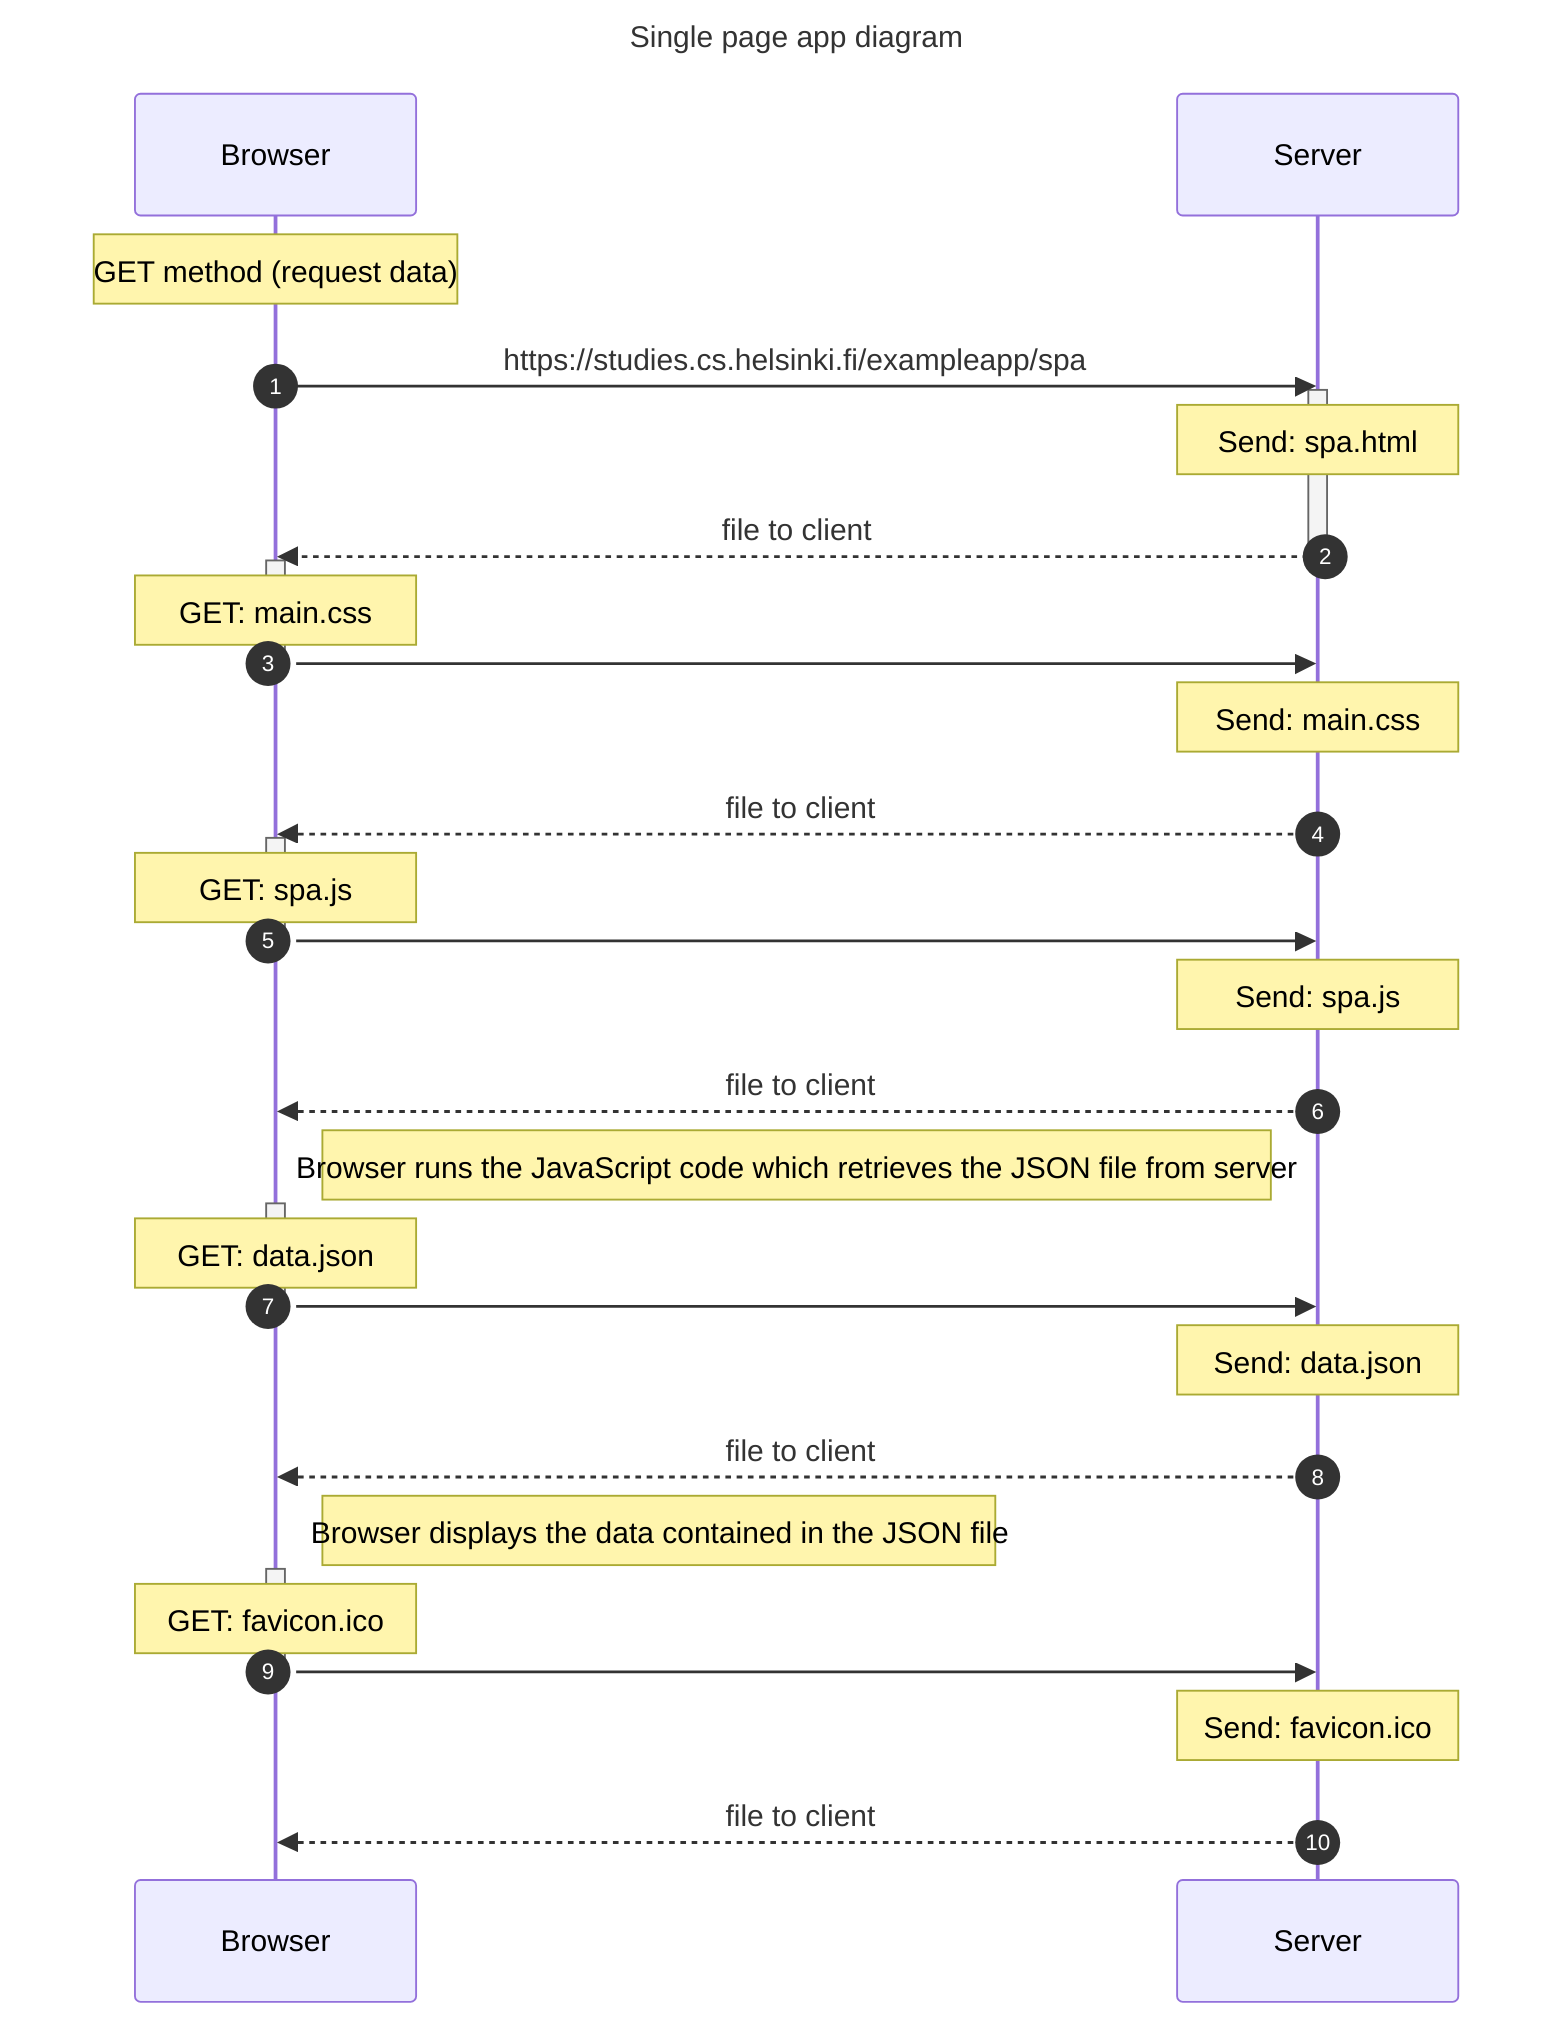 ---
title: Single page app diagram 
---


sequenceDiagram

    autonumber

    Note over Browser:  GET method (request data)
    Browser->>Server: https://studies.cs.helsinki.fi/exampleapp/spa

    activate Server
    Note over Server: Send: spa.html
    Server-->>Browser: file to client
    deactivate Server

    activate Browser 
    Note over Browser: GET: main.css 
    Browser->>Server: 
    deactivate Browser 
    Note over Server: Send: main.css 
    Server-->>Browser: file to client

    activate Browser 
    Note over Browser: GET: spa.js 
    Browser->>Server: 
    deactivate Browser 
    Note over Server: Send: spa.js 
    Server-->>Browser: file to client

    Note right of Browser: Browser runs the JavaScript code which retrieves the JSON file from server
    
    activate Browser 
    Note over Browser: GET: data.json 
    Browser->>Server: 
    deactivate Browser 
    Note over Server: Send: data.json
    Server-->>Browser: file to client

    Note right of Browser: Browser displays the data contained in the JSON file

    activate Browser 
    Note over Browser: GET: favicon.ico
    Browser->>Server: 
    deactivate Browser 
    Note over Server: Send: favicon.ico
    Server-->>Browser: file to client